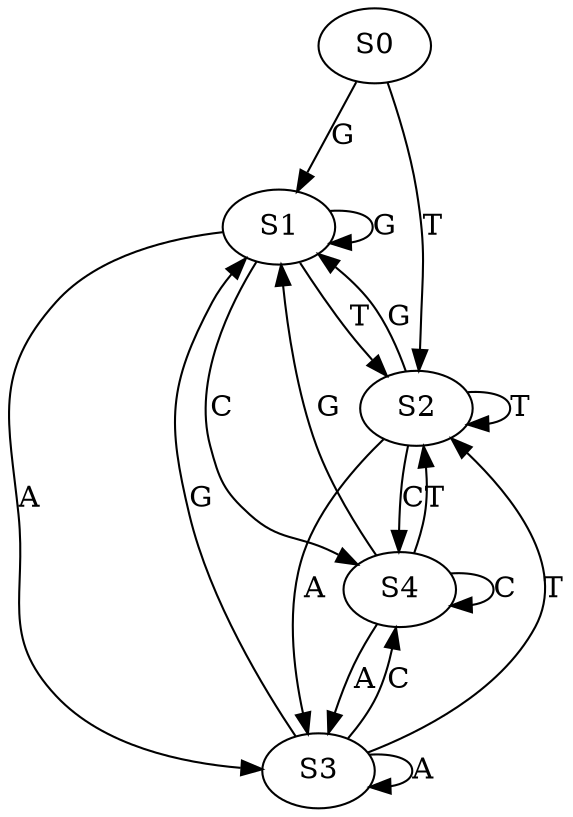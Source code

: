 strict digraph  {
	S0 -> S1 [ label = G ];
	S0 -> S2 [ label = T ];
	S1 -> S2 [ label = T ];
	S1 -> S3 [ label = A ];
	S1 -> S1 [ label = G ];
	S1 -> S4 [ label = C ];
	S2 -> S3 [ label = A ];
	S2 -> S1 [ label = G ];
	S2 -> S4 [ label = C ];
	S2 -> S2 [ label = T ];
	S3 -> S1 [ label = G ];
	S3 -> S2 [ label = T ];
	S3 -> S3 [ label = A ];
	S3 -> S4 [ label = C ];
	S4 -> S2 [ label = T ];
	S4 -> S3 [ label = A ];
	S4 -> S1 [ label = G ];
	S4 -> S4 [ label = C ];
}
